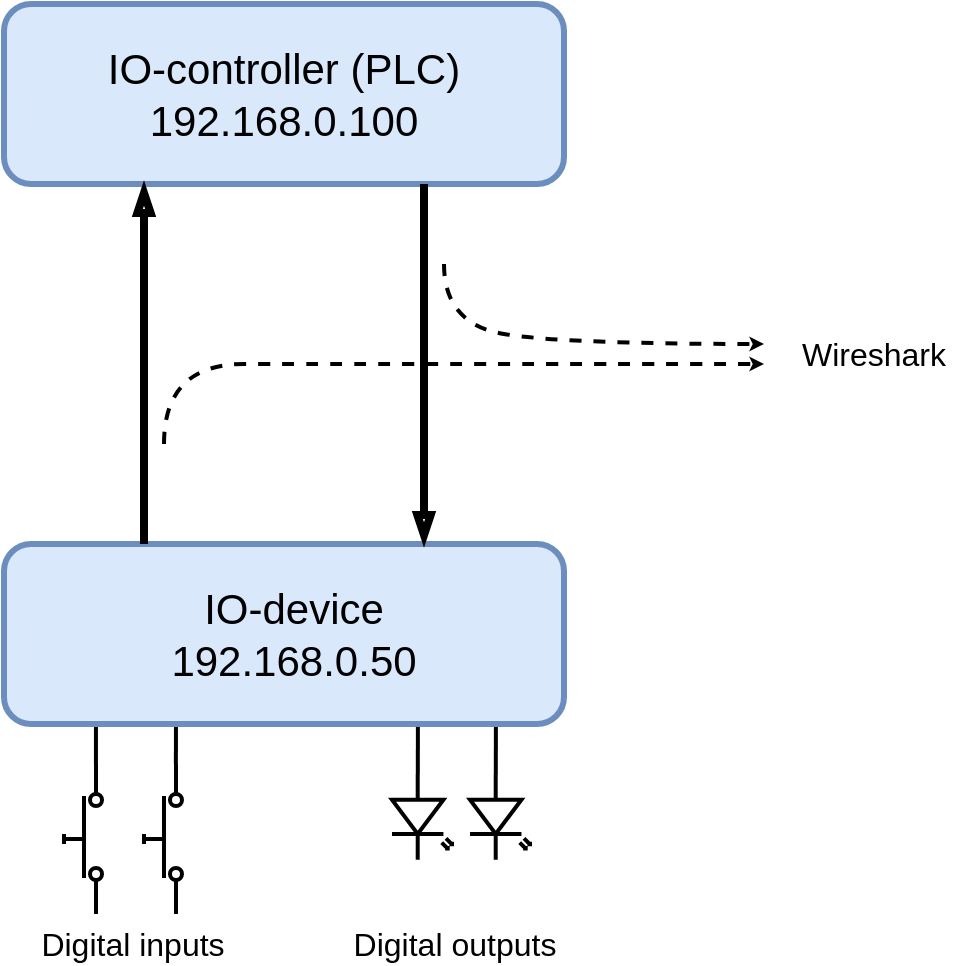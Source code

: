 <mxfile version="13.10.3" type="device"><diagram id="Sqc9-NYhzWLnmHblXexb" name="Page-1"><mxGraphModel dx="1355" dy="770" grid="1" gridSize="10" guides="1" tooltips="1" connect="1" arrows="1" fold="1" page="1" pageScale="1" pageWidth="850" pageHeight="1100" math="0" shadow="0"><root><mxCell id="0"/><mxCell id="1" parent="0"/><mxCell id="LI9TIDrwp6l1QY9bPucM-26" value="" style="group" parent="1" vertex="1" connectable="0"><mxGeometry x="310.005" y="430" width="19" height="145.015" as="geometry"/></mxCell><mxCell id="LI9TIDrwp6l1QY9bPucM-27" value="" style="pointerEvents=1;verticalLabelPosition=bottom;shadow=0;dashed=0;align=center;html=1;verticalAlign=top;shape=mxgraph.electrical.electro-mechanical.push_switch_no;direction=north;strokeWidth=2;perimeterSpacing=0;" parent="LI9TIDrwp6l1QY9bPucM-26" vertex="1"><mxGeometry y="70.005" width="19" height="75.01" as="geometry"/></mxCell><mxCell id="LI9TIDrwp6l1QY9bPucM-28" value="" style="endArrow=none;html=1;strokeWidth=2;fontFamily=Helvetica;fontSize=21;entryX=1;entryY=0.84;entryDx=0;entryDy=0;entryPerimeter=0;" parent="LI9TIDrwp6l1QY9bPucM-26" target="LI9TIDrwp6l1QY9bPucM-27" edge="1"><mxGeometry width="50" height="50" relative="1" as="geometry"><mxPoint x="15.995" as="sourcePoint"/><mxPoint x="-30.005" y="80" as="targetPoint"/></mxGeometry></mxCell><mxCell id="LI9TIDrwp6l1QY9bPucM-22" value="" style="group" parent="1" vertex="1" connectable="0"><mxGeometry x="349.995" y="430" width="19" height="145.015" as="geometry"/></mxCell><mxCell id="LI9TIDrwp6l1QY9bPucM-5" value="" style="pointerEvents=1;verticalLabelPosition=bottom;shadow=0;dashed=0;align=center;html=1;verticalAlign=top;shape=mxgraph.electrical.electro-mechanical.push_switch_no;direction=north;strokeWidth=2;perimeterSpacing=0;" parent="LI9TIDrwp6l1QY9bPucM-22" vertex="1"><mxGeometry y="70.005" width="19" height="75.01" as="geometry"/></mxCell><mxCell id="LI9TIDrwp6l1QY9bPucM-21" value="" style="endArrow=none;html=1;strokeWidth=2;fontFamily=Helvetica;fontSize=21;entryX=1;entryY=0.84;entryDx=0;entryDy=0;entryPerimeter=0;" parent="LI9TIDrwp6l1QY9bPucM-22" target="LI9TIDrwp6l1QY9bPucM-5" edge="1"><mxGeometry width="50" height="50" relative="1" as="geometry"><mxPoint x="15.995" as="sourcePoint"/><mxPoint x="-30.005" y="80" as="targetPoint"/></mxGeometry></mxCell><mxCell id="LI9TIDrwp6l1QY9bPucM-20" value="" style="group" parent="1" vertex="1" connectable="0"><mxGeometry x="474" y="455" width="30" height="92.86" as="geometry"/></mxCell><mxCell id="LI9TIDrwp6l1QY9bPucM-3" value="" style="verticalLabelPosition=bottom;shadow=0;dashed=0;align=center;html=1;verticalAlign=top;shape=mxgraph.electrical.opto_electronics.led_2;pointerEvents=1;direction=south;strokeWidth=2;" parent="LI9TIDrwp6l1QY9bPucM-20" vertex="1"><mxGeometry y="50" width="30" height="42.86" as="geometry"/></mxCell><mxCell id="LI9TIDrwp6l1QY9bPucM-19" value="" style="endArrow=none;html=1;strokeWidth=2;fontFamily=Helvetica;fontSize=21;entryX=0;entryY=0.57;entryDx=0;entryDy=0;entryPerimeter=0;" parent="LI9TIDrwp6l1QY9bPucM-20" target="LI9TIDrwp6l1QY9bPucM-3" edge="1"><mxGeometry width="50" height="50" relative="1" as="geometry"><mxPoint x="13" as="sourcePoint"/><mxPoint x="-190" y="30" as="targetPoint"/></mxGeometry></mxCell><mxCell id="cvwMacQJ3qcPYXq--kzW-2" value="" style="group" parent="1" vertex="1" connectable="0"><mxGeometry x="513" y="455" width="30" height="92.86" as="geometry"/></mxCell><mxCell id="cvwMacQJ3qcPYXq--kzW-3" value="" style="verticalLabelPosition=bottom;shadow=0;dashed=0;align=center;html=1;verticalAlign=top;shape=mxgraph.electrical.opto_electronics.led_2;pointerEvents=1;direction=south;strokeWidth=2;" parent="cvwMacQJ3qcPYXq--kzW-2" vertex="1"><mxGeometry y="50" width="30" height="42.86" as="geometry"/></mxCell><mxCell id="cvwMacQJ3qcPYXq--kzW-4" value="" style="endArrow=none;html=1;strokeWidth=2;fontFamily=Helvetica;fontSize=21;entryX=0;entryY=0.57;entryDx=0;entryDy=0;entryPerimeter=0;" parent="cvwMacQJ3qcPYXq--kzW-2" target="cvwMacQJ3qcPYXq--kzW-3" edge="1"><mxGeometry width="50" height="50" relative="1" as="geometry"><mxPoint x="13" as="sourcePoint"/><mxPoint x="-190" y="30" as="targetPoint"/></mxGeometry></mxCell><mxCell id="LI9TIDrwp6l1QY9bPucM-7" value="" style="rounded=1;whiteSpace=wrap;html=1;fillColor=#dae8fc;strokeColor=#6c8ebf;strokeWidth=3;" parent="1" vertex="1"><mxGeometry x="280" y="390" width="280" height="90" as="geometry"/></mxCell><mxCell id="LI9TIDrwp6l1QY9bPucM-2" value="" style="rounded=1;whiteSpace=wrap;html=1;fillColor=#dae8fc;strokeColor=#6c8ebf;strokeWidth=3;" parent="1" vertex="1"><mxGeometry x="280" y="120" width="280" height="90" as="geometry"/></mxCell><mxCell id="LI9TIDrwp6l1QY9bPucM-10" style="edgeStyle=none;rounded=0;orthogonalLoop=1;jettySize=auto;html=1;exitX=0.25;exitY=0;exitDx=0;exitDy=0;entryX=0.25;entryY=1;entryDx=0;entryDy=0;strokeWidth=4;endArrow=blockThin;endFill=0;" parent="1" source="LI9TIDrwp6l1QY9bPucM-7" target="LI9TIDrwp6l1QY9bPucM-2" edge="1"><mxGeometry relative="1" as="geometry"/></mxCell><mxCell id="LI9TIDrwp6l1QY9bPucM-11" style="edgeStyle=none;rounded=0;orthogonalLoop=1;jettySize=auto;html=1;exitX=0.75;exitY=1;exitDx=0;exitDy=0;entryX=0.75;entryY=0;entryDx=0;entryDy=0;strokeWidth=4;endArrow=blockThin;endFill=0;" parent="1" source="LI9TIDrwp6l1QY9bPucM-2" target="LI9TIDrwp6l1QY9bPucM-7" edge="1"><mxGeometry relative="1" as="geometry"><mxPoint x="340" y="400" as="sourcePoint"/><mxPoint x="340" y="220" as="targetPoint"/></mxGeometry></mxCell><mxCell id="LI9TIDrwp6l1QY9bPucM-13" value="" style="curved=1;endArrow=classic;html=1;strokeWidth=2;startSize=2;endSize=1;dashed=1;" parent="1" edge="1"><mxGeometry width="50" height="50" relative="1" as="geometry"><mxPoint x="500" y="250" as="sourcePoint"/><mxPoint x="660" y="290" as="targetPoint"/><Array as="points"><mxPoint x="500" y="280"/><mxPoint x="560" y="290"/></Array></mxGeometry></mxCell><mxCell id="LI9TIDrwp6l1QY9bPucM-14" value="" style="curved=1;endArrow=classic;html=1;strokeWidth=2;startSize=2;endSize=1;dashed=1;" parent="1" edge="1"><mxGeometry width="50" height="50" relative="1" as="geometry"><mxPoint x="360" y="340" as="sourcePoint"/><mxPoint x="660" y="300" as="targetPoint"/><Array as="points"><mxPoint x="360" y="300"/><mxPoint x="440" y="300"/></Array></mxGeometry></mxCell><mxCell id="LI9TIDrwp6l1QY9bPucM-16" value="&lt;font face=&quot;Helvetica&quot;&gt;Wireshark&lt;/font&gt;" style="text;html=1;strokeColor=none;fillColor=none;align=center;verticalAlign=middle;whiteSpace=wrap;rounded=0;flipH=0;flipV=1;fontSize=16;fontFamily=Helvetica;fontStyle=0" parent="1" vertex="1"><mxGeometry x="670" y="280" width="90" height="30" as="geometry"/></mxCell><mxCell id="LI9TIDrwp6l1QY9bPucM-17" value="&lt;div&gt;IO-controller (PLC)&lt;/div&gt;192.168.0.100" style="text;html=1;strokeColor=none;fillColor=none;align=center;verticalAlign=middle;whiteSpace=wrap;rounded=0;fontFamily=Helvetica;fontSize=21;" parent="1" vertex="1"><mxGeometry x="330" y="145" width="180" height="40" as="geometry"/></mxCell><mxCell id="LI9TIDrwp6l1QY9bPucM-18" value="IO-device&lt;br&gt;192.168.0.50" style="text;html=1;strokeColor=none;fillColor=none;align=center;verticalAlign=middle;whiteSpace=wrap;rounded=0;fontFamily=Helvetica;fontSize=21;" parent="1" vertex="1"><mxGeometry x="335" y="415" width="180" height="40" as="geometry"/></mxCell><mxCell id="LI9TIDrwp6l1QY9bPucM-29" value="Digital inputs" style="text;html=1;strokeColor=none;fillColor=none;align=center;verticalAlign=middle;whiteSpace=wrap;rounded=0;flipH=0;flipV=1;fontSize=16;fontFamily=Helvetica;fontStyle=0" parent="1" vertex="1"><mxGeometry x="278.99" y="580" width="131.01" height="20" as="geometry"/></mxCell><mxCell id="LI9TIDrwp6l1QY9bPucM-31" value="Digital outputs" style="text;html=1;strokeColor=none;fillColor=none;align=center;verticalAlign=middle;whiteSpace=wrap;rounded=0;flipH=0;flipV=1;fontSize=16;fontFamily=Helvetica;fontStyle=0" parent="1" vertex="1"><mxGeometry x="440" y="580" width="131.01" height="20" as="geometry"/></mxCell></root></mxGraphModel></diagram></mxfile>